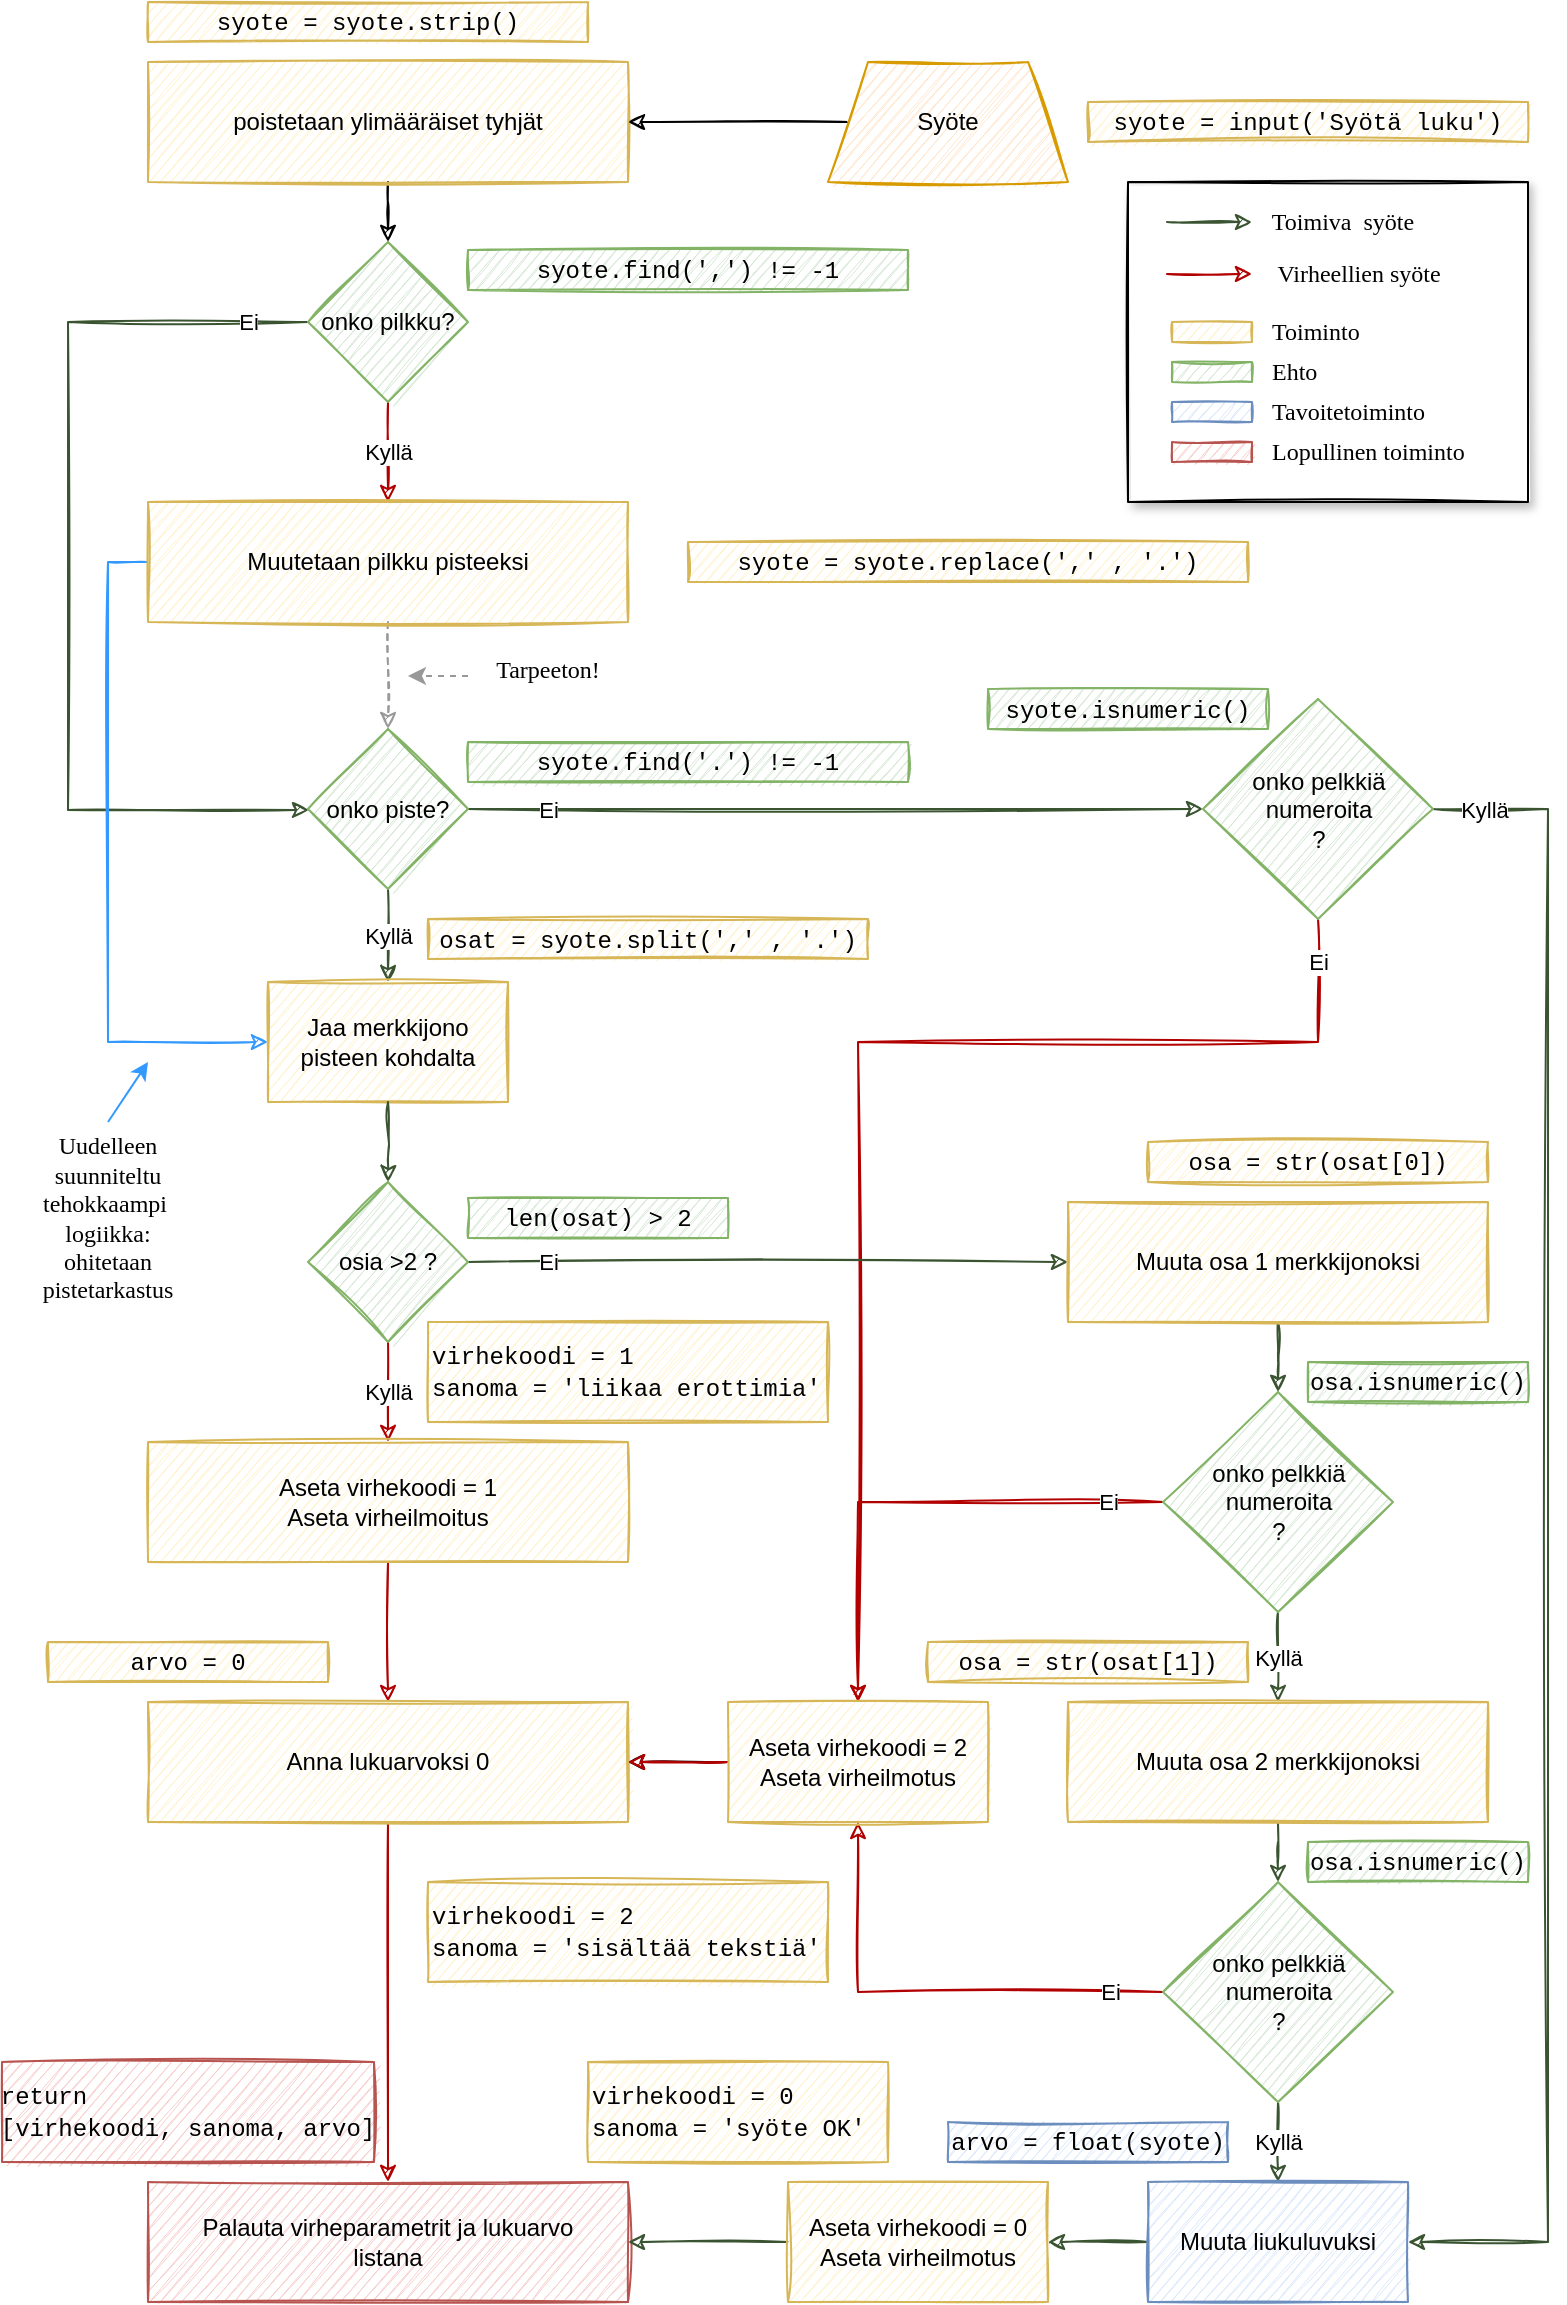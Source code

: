 <mxfile version="14.1.8" type="device"><diagram id="B_ygbVuG1tJIrcZZe6E6" name="Page-1"><mxGraphModel dx="2062" dy="1183" grid="1" gridSize="10" guides="1" tooltips="1" connect="1" arrows="1" fold="1" page="1" pageScale="1" pageWidth="827" pageHeight="1169" math="0" shadow="0"><root><mxCell id="0"/><mxCell id="1" parent="0"/><mxCell id="EZ4CUTpRs2Kny9BTrFit-94" value="Ei" style="edgeStyle=orthogonalEdgeStyle;rounded=0;sketch=1;orthogonalLoop=1;jettySize=auto;html=1;entryX=0.5;entryY=0;entryDx=0;entryDy=0;fillColor=#e51400;strokeColor=#B20000;" edge="1" parent="1" source="EZ4CUTpRs2Kny9BTrFit-90" target="EZ4CUTpRs2Kny9BTrFit-50"><mxGeometry x="-0.934" relative="1" as="geometry"><Array as="points"><mxPoint x="665" y="530"/><mxPoint x="435" y="530"/></Array><mxPoint y="1" as="offset"/></mxGeometry></mxCell><mxCell id="EZ4CUTpRs2Kny9BTrFit-5" style="edgeStyle=orthogonalEdgeStyle;rounded=0;orthogonalLoop=1;jettySize=auto;html=1;sketch=1;" edge="1" parent="1" source="EZ4CUTpRs2Kny9BTrFit-1" target="EZ4CUTpRs2Kny9BTrFit-2"><mxGeometry relative="1" as="geometry"/></mxCell><mxCell id="EZ4CUTpRs2Kny9BTrFit-1" value="poistetaan ylimääräiset tyhjät" style="rounded=0;whiteSpace=wrap;html=1;sketch=1;fillColor=#fff2cc;strokeColor=#d6b656;" vertex="1" parent="1"><mxGeometry x="80" y="40" width="240" height="60" as="geometry"/></mxCell><mxCell id="EZ4CUTpRs2Kny9BTrFit-6" value="Kyllä" style="edgeStyle=orthogonalEdgeStyle;rounded=0;orthogonalLoop=1;jettySize=auto;html=1;sketch=1;fillColor=#e51400;strokeColor=#B20000;" edge="1" parent="1" source="EZ4CUTpRs2Kny9BTrFit-2" target="EZ4CUTpRs2Kny9BTrFit-4"><mxGeometry relative="1" as="geometry"/></mxCell><mxCell id="EZ4CUTpRs2Kny9BTrFit-9" value="Ei" style="edgeStyle=orthogonalEdgeStyle;rounded=0;orthogonalLoop=1;jettySize=auto;html=1;sketch=1;fillColor=#6d8764;strokeColor=#3A5431;" edge="1" parent="1" source="EZ4CUTpRs2Kny9BTrFit-2" target="EZ4CUTpRs2Kny9BTrFit-7"><mxGeometry x="-0.876" relative="1" as="geometry"><Array as="points"><mxPoint x="40" y="170"/><mxPoint x="40" y="414"/></Array><mxPoint as="offset"/></mxGeometry></mxCell><mxCell id="EZ4CUTpRs2Kny9BTrFit-2" value="onko pilkku?" style="rhombus;whiteSpace=wrap;html=1;sketch=1;fillColor=#d5e8d4;strokeColor=#82b366;" vertex="1" parent="1"><mxGeometry x="160" y="130" width="80" height="80" as="geometry"/></mxCell><mxCell id="EZ4CUTpRs2Kny9BTrFit-110" style="edgeStyle=orthogonalEdgeStyle;rounded=0;sketch=1;orthogonalLoop=1;jettySize=auto;html=1;entryX=0;entryY=0.5;entryDx=0;entryDy=0;strokeWidth=1;strokeColor=#3399FF;" edge="1" parent="1" source="EZ4CUTpRs2Kny9BTrFit-4" target="EZ4CUTpRs2Kny9BTrFit-10"><mxGeometry relative="1" as="geometry"><Array as="points"><mxPoint x="60" y="290"/><mxPoint x="60" y="530"/></Array></mxGeometry></mxCell><mxCell id="EZ4CUTpRs2Kny9BTrFit-114" style="edgeStyle=orthogonalEdgeStyle;rounded=0;sketch=1;orthogonalLoop=1;jettySize=auto;html=1;entryX=0.5;entryY=0;entryDx=0;entryDy=0;strokeWidth=1;fontFamily=Comic Sans MS;dashed=1;strokeColor=#999999;" edge="1" parent="1" source="EZ4CUTpRs2Kny9BTrFit-4" target="EZ4CUTpRs2Kny9BTrFit-7"><mxGeometry relative="1" as="geometry"/></mxCell><mxCell id="EZ4CUTpRs2Kny9BTrFit-4" value="Muutetaan pilkku pisteeksi" style="rounded=0;whiteSpace=wrap;html=1;sketch=1;fillColor=#fff2cc;strokeColor=#d6b656;" vertex="1" parent="1"><mxGeometry x="80" y="260" width="240" height="60" as="geometry"/></mxCell><mxCell id="EZ4CUTpRs2Kny9BTrFit-11" value="Kyllä" style="edgeStyle=orthogonalEdgeStyle;rounded=0;orthogonalLoop=1;jettySize=auto;html=1;sketch=1;fillColor=#6d8764;strokeColor=#3A5431;" edge="1" parent="1" source="EZ4CUTpRs2Kny9BTrFit-7" target="EZ4CUTpRs2Kny9BTrFit-10"><mxGeometry relative="1" as="geometry"/></mxCell><mxCell id="EZ4CUTpRs2Kny9BTrFit-16" value="Kyllä" style="edgeStyle=orthogonalEdgeStyle;rounded=0;orthogonalLoop=1;jettySize=auto;html=1;sketch=1;entryX=1;entryY=0.5;entryDx=0;entryDy=0;fillColor=#6d8764;strokeColor=#3A5431;strokeWidth=1;" edge="1" parent="1" source="EZ4CUTpRs2Kny9BTrFit-90" target="EZ4CUTpRs2Kny9BTrFit-48"><mxGeometry x="-0.94" relative="1" as="geometry"><mxPoint x="740" y="1050" as="targetPoint"/><Array as="points"><mxPoint x="780" y="414"/><mxPoint x="780" y="1130"/></Array><mxPoint as="offset"/></mxGeometry></mxCell><mxCell id="EZ4CUTpRs2Kny9BTrFit-92" value="Ei" style="edgeStyle=orthogonalEdgeStyle;rounded=0;sketch=1;orthogonalLoop=1;jettySize=auto;html=1;fillColor=#6d8764;strokeColor=#3A5431;" edge="1" parent="1" source="EZ4CUTpRs2Kny9BTrFit-7" target="EZ4CUTpRs2Kny9BTrFit-90"><mxGeometry x="-0.782" relative="1" as="geometry"><mxPoint as="offset"/></mxGeometry></mxCell><mxCell id="EZ4CUTpRs2Kny9BTrFit-7" value="onko piste?" style="rhombus;whiteSpace=wrap;html=1;sketch=1;fillColor=#d5e8d4;strokeColor=#82b366;" vertex="1" parent="1"><mxGeometry x="160" y="373.5" width="80" height="80" as="geometry"/></mxCell><mxCell id="EZ4CUTpRs2Kny9BTrFit-10" value="Jaa merkkijono pisteen kohdalta" style="rounded=0;whiteSpace=wrap;html=1;sketch=1;fillColor=#fff2cc;strokeColor=#d6b656;" vertex="1" parent="1"><mxGeometry x="140" y="500" width="120" height="60" as="geometry"/></mxCell><mxCell id="EZ4CUTpRs2Kny9BTrFit-25" value="Kyllä" style="edgeStyle=orthogonalEdgeStyle;rounded=0;orthogonalLoop=1;jettySize=auto;html=1;sketch=1;fillColor=#e51400;strokeColor=#B20000;" edge="1" parent="1" source="EZ4CUTpRs2Kny9BTrFit-26" target="EZ4CUTpRs2Kny9BTrFit-30"><mxGeometry relative="1" as="geometry"/></mxCell><mxCell id="EZ4CUTpRs2Kny9BTrFit-33" value="Ei" style="edgeStyle=orthogonalEdgeStyle;rounded=0;orthogonalLoop=1;jettySize=auto;html=1;sketch=1;fillColor=#6d8764;strokeColor=#3A5431;" edge="1" parent="1" source="EZ4CUTpRs2Kny9BTrFit-26" target="EZ4CUTpRs2Kny9BTrFit-32"><mxGeometry x="-0.733" relative="1" as="geometry"><mxPoint as="offset"/></mxGeometry></mxCell><mxCell id="EZ4CUTpRs2Kny9BTrFit-26" value="osia &amp;gt;2 ?" style="rhombus;whiteSpace=wrap;html=1;sketch=1;fillColor=#d5e8d4;strokeColor=#82b366;" vertex="1" parent="1"><mxGeometry x="160" y="600" width="80" height="80" as="geometry"/></mxCell><mxCell id="EZ4CUTpRs2Kny9BTrFit-27" style="edgeStyle=orthogonalEdgeStyle;rounded=0;orthogonalLoop=1;jettySize=auto;html=1;sketch=1;fillColor=#6d8764;strokeColor=#3A5431;" edge="1" parent="1" target="EZ4CUTpRs2Kny9BTrFit-26"><mxGeometry relative="1" as="geometry"><mxPoint x="200" y="560" as="sourcePoint"/></mxGeometry></mxCell><mxCell id="EZ4CUTpRs2Kny9BTrFit-29" style="edgeStyle=orthogonalEdgeStyle;rounded=0;orthogonalLoop=1;jettySize=auto;html=1;sketch=1;fillColor=#e51400;strokeColor=#B20000;" edge="1" parent="1" source="EZ4CUTpRs2Kny9BTrFit-30" target="EZ4CUTpRs2Kny9BTrFit-31"><mxGeometry relative="1" as="geometry"/></mxCell><mxCell id="EZ4CUTpRs2Kny9BTrFit-30" value="Aseta virhekoodi = 1&lt;br&gt;Aseta virheilmoitus" style="rounded=0;whiteSpace=wrap;html=1;sketch=1;fillColor=#fff2cc;strokeColor=#d6b656;" vertex="1" parent="1"><mxGeometry x="80" y="730" width="240" height="60" as="geometry"/></mxCell><mxCell id="EZ4CUTpRs2Kny9BTrFit-47" style="edgeStyle=orthogonalEdgeStyle;rounded=0;orthogonalLoop=1;jettySize=auto;html=1;sketch=1;fillColor=#e51400;strokeColor=#B20000;" edge="1" parent="1" source="EZ4CUTpRs2Kny9BTrFit-31" target="EZ4CUTpRs2Kny9BTrFit-46"><mxGeometry relative="1" as="geometry"/></mxCell><mxCell id="EZ4CUTpRs2Kny9BTrFit-31" value="Anna lukuarvoksi 0" style="rounded=0;whiteSpace=wrap;html=1;sketch=1;fillColor=#fff2cc;strokeColor=#d6b656;" vertex="1" parent="1"><mxGeometry x="80" y="860" width="240" height="60" as="geometry"/></mxCell><mxCell id="EZ4CUTpRs2Kny9BTrFit-38" style="edgeStyle=orthogonalEdgeStyle;rounded=0;orthogonalLoop=1;jettySize=auto;html=1;sketch=1;fillColor=#6d8764;strokeColor=#3A5431;" edge="1" parent="1" source="EZ4CUTpRs2Kny9BTrFit-32" target="EZ4CUTpRs2Kny9BTrFit-37"><mxGeometry relative="1" as="geometry"/></mxCell><mxCell id="EZ4CUTpRs2Kny9BTrFit-32" value="Muuta osa 1 merkkijonoksi" style="rounded=0;whiteSpace=wrap;html=1;sketch=1;fillColor=#fff2cc;strokeColor=#d6b656;" vertex="1" parent="1"><mxGeometry x="540" y="610" width="210" height="60" as="geometry"/></mxCell><mxCell id="EZ4CUTpRs2Kny9BTrFit-41" value="Kyllä" style="edgeStyle=orthogonalEdgeStyle;rounded=0;orthogonalLoop=1;jettySize=auto;html=1;sketch=1;fillColor=#6d8764;strokeColor=#3A5431;" edge="1" parent="1" source="EZ4CUTpRs2Kny9BTrFit-37" target="EZ4CUTpRs2Kny9BTrFit-40"><mxGeometry relative="1" as="geometry"/></mxCell><mxCell id="EZ4CUTpRs2Kny9BTrFit-51" value="Ei" style="edgeStyle=orthogonalEdgeStyle;rounded=0;orthogonalLoop=1;jettySize=auto;html=1;sketch=1;fillColor=#e51400;strokeColor=#B20000;" edge="1" parent="1" source="EZ4CUTpRs2Kny9BTrFit-37" target="EZ4CUTpRs2Kny9BTrFit-50"><mxGeometry x="-0.782" relative="1" as="geometry"><mxPoint as="offset"/></mxGeometry></mxCell><mxCell id="EZ4CUTpRs2Kny9BTrFit-37" value="onko pelkkiä numeroita&lt;br&gt;?" style="rhombus;whiteSpace=wrap;html=1;sketch=1;fillColor=#d5e8d4;strokeColor=#82b366;" vertex="1" parent="1"><mxGeometry x="587.5" y="705" width="115" height="110" as="geometry"/></mxCell><mxCell id="EZ4CUTpRs2Kny9BTrFit-43" style="edgeStyle=orthogonalEdgeStyle;rounded=0;orthogonalLoop=1;jettySize=auto;html=1;entryX=0.5;entryY=0;entryDx=0;entryDy=0;sketch=1;fillColor=#6d8764;strokeColor=#3A5431;" edge="1" parent="1" source="EZ4CUTpRs2Kny9BTrFit-40" target="EZ4CUTpRs2Kny9BTrFit-42"><mxGeometry relative="1" as="geometry"/></mxCell><mxCell id="EZ4CUTpRs2Kny9BTrFit-40" value="Muuta osa 2 merkkijonoksi" style="rounded=0;whiteSpace=wrap;html=1;sketch=1;fillColor=#fff2cc;strokeColor=#d6b656;" vertex="1" parent="1"><mxGeometry x="540" y="860" width="210" height="60" as="geometry"/></mxCell><mxCell id="EZ4CUTpRs2Kny9BTrFit-49" value="Kyllä" style="edgeStyle=orthogonalEdgeStyle;rounded=0;orthogonalLoop=1;jettySize=auto;html=1;sketch=1;fillColor=#6d8764;strokeColor=#3A5431;" edge="1" parent="1" source="EZ4CUTpRs2Kny9BTrFit-42" target="EZ4CUTpRs2Kny9BTrFit-48"><mxGeometry relative="1" as="geometry"/></mxCell><mxCell id="EZ4CUTpRs2Kny9BTrFit-55" value="Ei" style="edgeStyle=orthogonalEdgeStyle;rounded=0;orthogonalLoop=1;jettySize=auto;html=1;entryX=0.5;entryY=1;entryDx=0;entryDy=0;sketch=1;fillColor=#e51400;strokeColor=#B20000;" edge="1" parent="1" source="EZ4CUTpRs2Kny9BTrFit-42" target="EZ4CUTpRs2Kny9BTrFit-50"><mxGeometry x="-0.768" relative="1" as="geometry"><mxPoint x="530" y="1005" as="targetPoint"/><mxPoint x="1" as="offset"/></mxGeometry></mxCell><mxCell id="EZ4CUTpRs2Kny9BTrFit-42" value="onko pelkkiä numeroita&lt;br&gt;?" style="rhombus;whiteSpace=wrap;html=1;sketch=1;fillColor=#d5e8d4;strokeColor=#82b366;" vertex="1" parent="1"><mxGeometry x="587.5" y="950" width="115" height="110" as="geometry"/></mxCell><mxCell id="EZ4CUTpRs2Kny9BTrFit-46" value="Palauta virheparametrit ja lukuarvo&lt;br&gt;listana" style="rounded=0;whiteSpace=wrap;html=1;sketch=1;fillColor=#f8cecc;strokeColor=#b85450;" vertex="1" parent="1"><mxGeometry x="80" y="1100" width="240" height="60" as="geometry"/></mxCell><mxCell id="EZ4CUTpRs2Kny9BTrFit-59" style="edgeStyle=orthogonalEdgeStyle;rounded=0;orthogonalLoop=1;jettySize=auto;html=1;sketch=1;fillColor=#6d8764;strokeColor=#3A5431;" edge="1" parent="1" source="EZ4CUTpRs2Kny9BTrFit-48" target="EZ4CUTpRs2Kny9BTrFit-57"><mxGeometry relative="1" as="geometry"/></mxCell><mxCell id="EZ4CUTpRs2Kny9BTrFit-48" value="Muuta liukuluvuksi" style="rounded=0;whiteSpace=wrap;html=1;sketch=1;fillColor=#dae8fc;strokeColor=#6c8ebf;" vertex="1" parent="1"><mxGeometry x="580" y="1100" width="130" height="60" as="geometry"/></mxCell><mxCell id="EZ4CUTpRs2Kny9BTrFit-62" style="edgeStyle=orthogonalEdgeStyle;rounded=0;orthogonalLoop=1;jettySize=auto;html=1;sketch=1;" edge="1" parent="1" source="EZ4CUTpRs2Kny9BTrFit-50" target="EZ4CUTpRs2Kny9BTrFit-31"><mxGeometry relative="1" as="geometry"/></mxCell><mxCell id="EZ4CUTpRs2Kny9BTrFit-99" value="" style="edgeStyle=orthogonalEdgeStyle;rounded=0;sketch=1;orthogonalLoop=1;jettySize=auto;html=1;strokeColor=#B20000;strokeWidth=1;fillColor=#e51400;" edge="1" parent="1" source="EZ4CUTpRs2Kny9BTrFit-50" target="EZ4CUTpRs2Kny9BTrFit-31"><mxGeometry relative="1" as="geometry"/></mxCell><mxCell id="EZ4CUTpRs2Kny9BTrFit-50" value="Aseta virhekoodi = 2&lt;br&gt;Aseta virheilmotus" style="rounded=0;whiteSpace=wrap;html=1;sketch=1;fillColor=#fff2cc;strokeColor=#d6b656;" vertex="1" parent="1"><mxGeometry x="370" y="860" width="130" height="60" as="geometry"/></mxCell><mxCell id="EZ4CUTpRs2Kny9BTrFit-58" style="edgeStyle=orthogonalEdgeStyle;rounded=0;orthogonalLoop=1;jettySize=auto;html=1;sketch=1;fillColor=#6d8764;strokeColor=#3A5431;" edge="1" parent="1" source="EZ4CUTpRs2Kny9BTrFit-57" target="EZ4CUTpRs2Kny9BTrFit-46"><mxGeometry relative="1" as="geometry"/></mxCell><mxCell id="EZ4CUTpRs2Kny9BTrFit-57" value="Aseta virhekoodi = 0&lt;br&gt;Aseta virheilmotus" style="rounded=0;whiteSpace=wrap;html=1;sketch=1;fillColor=#fff2cc;strokeColor=#d6b656;" vertex="1" parent="1"><mxGeometry x="400" y="1100" width="130" height="60" as="geometry"/></mxCell><mxCell id="EZ4CUTpRs2Kny9BTrFit-61" style="edgeStyle=orthogonalEdgeStyle;rounded=0;orthogonalLoop=1;jettySize=auto;html=1;sketch=1;" edge="1" parent="1" source="EZ4CUTpRs2Kny9BTrFit-60" target="EZ4CUTpRs2Kny9BTrFit-1"><mxGeometry relative="1" as="geometry"/></mxCell><mxCell id="EZ4CUTpRs2Kny9BTrFit-60" value="Syöte" style="shape=trapezoid;perimeter=trapezoidPerimeter;whiteSpace=wrap;html=1;fixedSize=1;sketch=1;fillColor=#ffe6cc;strokeColor=#d79b00;" vertex="1" parent="1"><mxGeometry x="420" y="40" width="120" height="60" as="geometry"/></mxCell><mxCell id="EZ4CUTpRs2Kny9BTrFit-63" value="&lt;font face=&quot;Courier New&quot;&gt;syote = input('Syötä luku')&lt;/font&gt;" style="text;html=1;strokeColor=#d6b656;fillColor=#fff2cc;align=center;verticalAlign=middle;whiteSpace=wrap;rounded=0;sketch=1;" vertex="1" parent="1"><mxGeometry x="550" y="60" width="220" height="20" as="geometry"/></mxCell><mxCell id="EZ4CUTpRs2Kny9BTrFit-64" value="&lt;font face=&quot;Courier New&quot;&gt;syote = syote.strip()&lt;/font&gt;" style="text;html=1;strokeColor=#d6b656;fillColor=#fff2cc;align=center;verticalAlign=middle;whiteSpace=wrap;rounded=0;sketch=1;" vertex="1" parent="1"><mxGeometry x="80" y="10" width="220" height="20" as="geometry"/></mxCell><mxCell id="EZ4CUTpRs2Kny9BTrFit-66" value="&lt;font face=&quot;Courier New&quot;&gt;syote = syote.replace(',' , '.')&lt;/font&gt;" style="text;html=1;strokeColor=#d6b656;fillColor=#fff2cc;align=center;verticalAlign=middle;whiteSpace=wrap;rounded=0;sketch=1;" vertex="1" parent="1"><mxGeometry x="350" y="280" width="280" height="20" as="geometry"/></mxCell><mxCell id="EZ4CUTpRs2Kny9BTrFit-70" value="&lt;font face=&quot;Courier New&quot;&gt;osat = syote.split(',' , '.')&lt;/font&gt;" style="text;html=1;strokeColor=#d6b656;fillColor=#fff2cc;align=center;verticalAlign=middle;whiteSpace=wrap;rounded=0;sketch=1;" vertex="1" parent="1"><mxGeometry x="220" y="468.5" width="220" height="20" as="geometry"/></mxCell><mxCell id="EZ4CUTpRs2Kny9BTrFit-72" value="&lt;font face=&quot;Courier New&quot;&gt;syote.find(',') != -1&lt;/font&gt;" style="text;html=1;strokeColor=#82b366;fillColor=#d5e8d4;align=center;verticalAlign=middle;whiteSpace=wrap;rounded=0;sketch=1;" vertex="1" parent="1"><mxGeometry x="240" y="134" width="220" height="20" as="geometry"/></mxCell><mxCell id="EZ4CUTpRs2Kny9BTrFit-73" value="&lt;font face=&quot;Courier New&quot;&gt;syote.find('.') != -1&lt;/font&gt;" style="text;html=1;strokeColor=#82b366;fillColor=#d5e8d4;align=center;verticalAlign=middle;whiteSpace=wrap;rounded=0;sketch=1;" vertex="1" parent="1"><mxGeometry x="240" y="380" width="220" height="20" as="geometry"/></mxCell><mxCell id="EZ4CUTpRs2Kny9BTrFit-74" value="&lt;font face=&quot;Courier New&quot;&gt;len(osat) &amp;gt; 2&lt;/font&gt;" style="text;html=1;strokeColor=#82b366;fillColor=#d5e8d4;align=center;verticalAlign=middle;whiteSpace=wrap;rounded=0;sketch=1;" vertex="1" parent="1"><mxGeometry x="240" y="608" width="130" height="20" as="geometry"/></mxCell><mxCell id="EZ4CUTpRs2Kny9BTrFit-75" value="&lt;font face=&quot;Courier New&quot;&gt;osa = str(osat[0])&lt;/font&gt;" style="text;html=1;strokeColor=#d6b656;fillColor=#fff2cc;align=center;verticalAlign=middle;whiteSpace=wrap;rounded=0;sketch=1;" vertex="1" parent="1"><mxGeometry x="580" y="580" width="170" height="20" as="geometry"/></mxCell><mxCell id="EZ4CUTpRs2Kny9BTrFit-76" value="&lt;font face=&quot;Courier New&quot;&gt;osa.isnumeric()&lt;/font&gt;" style="text;html=1;strokeColor=#82b366;fillColor=#d5e8d4;align=center;verticalAlign=middle;whiteSpace=wrap;rounded=0;sketch=1;" vertex="1" parent="1"><mxGeometry x="660" y="690" width="110" height="20" as="geometry"/></mxCell><mxCell id="EZ4CUTpRs2Kny9BTrFit-77" value="&lt;font face=&quot;Courier New&quot;&gt;osa = str(osat[1])&lt;/font&gt;" style="text;html=1;strokeColor=#d6b656;fillColor=#fff2cc;align=center;verticalAlign=middle;whiteSpace=wrap;rounded=0;sketch=1;" vertex="1" parent="1"><mxGeometry x="470" y="830" width="160" height="20" as="geometry"/></mxCell><mxCell id="EZ4CUTpRs2Kny9BTrFit-78" value="&lt;font face=&quot;Courier New&quot;&gt;syote.isnumeric()&lt;br&gt;&lt;/font&gt;" style="text;html=1;strokeColor=#82b366;fillColor=#d5e8d4;align=center;verticalAlign=middle;whiteSpace=wrap;rounded=0;sketch=1;" vertex="1" parent="1"><mxGeometry x="500" y="353.5" width="140" height="20" as="geometry"/></mxCell><mxCell id="EZ4CUTpRs2Kny9BTrFit-79" value="&lt;font face=&quot;Courier New&quot;&gt;arvo = float(syote)&lt;/font&gt;" style="text;html=1;strokeColor=#6c8ebf;fillColor=#dae8fc;align=center;verticalAlign=middle;whiteSpace=wrap;rounded=0;sketch=1;" vertex="1" parent="1"><mxGeometry x="480" y="1070" width="140" height="20" as="geometry"/></mxCell><mxCell id="EZ4CUTpRs2Kny9BTrFit-80" value="&lt;font face=&quot;Courier New&quot;&gt;virhekoodi = 1&lt;br&gt;sanoma = 'liikaa erottimia'&lt;br&gt;&lt;/font&gt;" style="text;html=1;strokeColor=#d6b656;fillColor=#fff2cc;align=left;verticalAlign=middle;whiteSpace=wrap;rounded=0;sketch=1;" vertex="1" parent="1"><mxGeometry x="220" y="670" width="200" height="50" as="geometry"/></mxCell><mxCell id="EZ4CUTpRs2Kny9BTrFit-81" value="&lt;font face=&quot;Courier New&quot;&gt;virhekoodi = 2&lt;br&gt;sanoma = 'sisältää tekstiä'&lt;br&gt;&lt;/font&gt;" style="text;html=1;strokeColor=#d6b656;fillColor=#fff2cc;align=left;verticalAlign=middle;whiteSpace=wrap;rounded=0;sketch=1;" vertex="1" parent="1"><mxGeometry x="220" y="950" width="200" height="50" as="geometry"/></mxCell><mxCell id="EZ4CUTpRs2Kny9BTrFit-82" value="&lt;font face=&quot;Courier New&quot;&gt;arvo = 0&lt;/font&gt;" style="text;html=1;strokeColor=#d6b656;fillColor=#fff2cc;align=center;verticalAlign=middle;whiteSpace=wrap;rounded=0;sketch=1;" vertex="1" parent="1"><mxGeometry x="30" y="830" width="140" height="20" as="geometry"/></mxCell><mxCell id="EZ4CUTpRs2Kny9BTrFit-83" value="&lt;font face=&quot;Courier New&quot;&gt;virhekoodi = 0&lt;br&gt;sanoma = 'syöte OK'&lt;br&gt;&lt;/font&gt;" style="text;html=1;strokeColor=#d6b656;fillColor=#fff2cc;align=left;verticalAlign=middle;whiteSpace=wrap;rounded=0;sketch=1;" vertex="1" parent="1"><mxGeometry x="300" y="1040" width="150" height="50" as="geometry"/></mxCell><mxCell id="EZ4CUTpRs2Kny9BTrFit-84" value="&lt;div style=&quot;text-align: left&quot;&gt;&lt;span style=&quot;font-family: &amp;#34;courier new&amp;#34;&quot;&gt;return [virhekoodi,&amp;nbsp;&lt;/span&gt;&lt;span style=&quot;font-family: &amp;#34;courier new&amp;#34;&quot;&gt;sanoma,&lt;/span&gt;&lt;span style=&quot;font-family: &amp;#34;courier new&amp;#34;&quot;&gt;&amp;nbsp;arvo]&lt;/span&gt;&lt;/div&gt;" style="text;html=1;strokeColor=#b85450;fillColor=#f8cecc;align=center;verticalAlign=middle;whiteSpace=wrap;rounded=0;sketch=1;" vertex="1" parent="1"><mxGeometry x="7" y="1040" width="186" height="50" as="geometry"/></mxCell><mxCell id="EZ4CUTpRs2Kny9BTrFit-90" value="onko pelkkiä numeroita&lt;br&gt;?" style="rhombus;whiteSpace=wrap;html=1;sketch=1;fillColor=#d5e8d4;strokeColor=#82b366;" vertex="1" parent="1"><mxGeometry x="607.5" y="358.5" width="115" height="110" as="geometry"/></mxCell><mxCell id="EZ4CUTpRs2Kny9BTrFit-93" value="&lt;font face=&quot;Courier New&quot;&gt;osa.isnumeric()&lt;/font&gt;" style="text;html=1;strokeColor=#82b366;fillColor=#d5e8d4;align=center;verticalAlign=middle;whiteSpace=wrap;rounded=0;sketch=1;" vertex="1" parent="1"><mxGeometry x="660" y="930" width="110" height="20" as="geometry"/></mxCell><mxCell id="EZ4CUTpRs2Kny9BTrFit-109" value="" style="group" vertex="1" connectable="0" parent="1"><mxGeometry x="570" y="100" width="200" height="160" as="geometry"/></mxCell><mxCell id="EZ4CUTpRs2Kny9BTrFit-108" value="" style="rounded=0;whiteSpace=wrap;html=1;sketch=1;align=left;shadow=1;" vertex="1" parent="EZ4CUTpRs2Kny9BTrFit-109"><mxGeometry width="200" height="160" as="geometry"/></mxCell><mxCell id="EZ4CUTpRs2Kny9BTrFit-95" value="" style="endArrow=classic;html=1;strokeWidth=1;fillColor=#6d8764;sketch=1;strokeColor=#3A5431;" edge="1" parent="EZ4CUTpRs2Kny9BTrFit-109"><mxGeometry width="50" height="50" relative="1" as="geometry"><mxPoint x="19.5" y="20" as="sourcePoint"/><mxPoint x="62" y="20" as="targetPoint"/></mxGeometry></mxCell><mxCell id="EZ4CUTpRs2Kny9BTrFit-96" value="&lt;font face=&quot;Comic Sans MS&quot;&gt;Toimiva&amp;nbsp; syöte&lt;/font&gt;" style="text;html=1;align=center;verticalAlign=middle;resizable=0;points=[];autosize=1;" vertex="1" parent="EZ4CUTpRs2Kny9BTrFit-109"><mxGeometry x="57" y="10" width="100" height="20" as="geometry"/></mxCell><mxCell id="EZ4CUTpRs2Kny9BTrFit-97" value="" style="endArrow=classic;html=1;strokeWidth=1;fillColor=#e51400;sketch=1;strokeColor=#B20000;" edge="1" parent="EZ4CUTpRs2Kny9BTrFit-109"><mxGeometry width="50" height="50" relative="1" as="geometry"><mxPoint x="19.5" y="46" as="sourcePoint"/><mxPoint x="62" y="46" as="targetPoint"/></mxGeometry></mxCell><mxCell id="EZ4CUTpRs2Kny9BTrFit-98" value="&lt;font face=&quot;Comic Sans MS&quot;&gt;Virheellien syöte&lt;/font&gt;" style="text;html=1;align=center;verticalAlign=middle;resizable=0;points=[];autosize=1;" vertex="1" parent="EZ4CUTpRs2Kny9BTrFit-109"><mxGeometry x="60" y="36" width="110" height="20" as="geometry"/></mxCell><mxCell id="EZ4CUTpRs2Kny9BTrFit-100" value="" style="rounded=0;whiteSpace=wrap;html=1;sketch=1;align=left;fillColor=#fff2cc;strokeColor=#d6b656;" vertex="1" parent="EZ4CUTpRs2Kny9BTrFit-109"><mxGeometry x="22" y="70" width="40" height="10" as="geometry"/></mxCell><mxCell id="EZ4CUTpRs2Kny9BTrFit-101" value="&lt;font face=&quot;Comic Sans MS&quot;&gt;Toiminto&lt;/font&gt;" style="text;html=1;align=left;verticalAlign=middle;resizable=0;points=[];autosize=1;" vertex="1" parent="EZ4CUTpRs2Kny9BTrFit-109"><mxGeometry x="69.5" y="65" width="60" height="20" as="geometry"/></mxCell><mxCell id="EZ4CUTpRs2Kny9BTrFit-102" value="" style="rounded=0;whiteSpace=wrap;html=1;sketch=1;align=left;fillColor=#d5e8d4;strokeColor=#82b366;" vertex="1" parent="EZ4CUTpRs2Kny9BTrFit-109"><mxGeometry x="22" y="90" width="40" height="10" as="geometry"/></mxCell><mxCell id="EZ4CUTpRs2Kny9BTrFit-103" value="&lt;font face=&quot;Comic Sans MS&quot;&gt;Ehto&lt;/font&gt;" style="text;html=1;align=left;verticalAlign=middle;resizable=0;points=[];autosize=1;" vertex="1" parent="EZ4CUTpRs2Kny9BTrFit-109"><mxGeometry x="69.5" y="85" width="40" height="20" as="geometry"/></mxCell><mxCell id="EZ4CUTpRs2Kny9BTrFit-104" value="" style="rounded=0;whiteSpace=wrap;html=1;sketch=1;align=left;fillColor=#dae8fc;strokeColor=#6c8ebf;" vertex="1" parent="EZ4CUTpRs2Kny9BTrFit-109"><mxGeometry x="22" y="110" width="40" height="10" as="geometry"/></mxCell><mxCell id="EZ4CUTpRs2Kny9BTrFit-105" value="&lt;font face=&quot;Comic Sans MS&quot;&gt;Tavoitetoiminto&lt;/font&gt;" style="text;html=1;align=left;verticalAlign=middle;resizable=0;points=[];autosize=1;" vertex="1" parent="EZ4CUTpRs2Kny9BTrFit-109"><mxGeometry x="69.5" y="105" width="100" height="20" as="geometry"/></mxCell><mxCell id="EZ4CUTpRs2Kny9BTrFit-106" value="" style="rounded=0;whiteSpace=wrap;html=1;sketch=1;align=left;fillColor=#f8cecc;strokeColor=#b85450;" vertex="1" parent="EZ4CUTpRs2Kny9BTrFit-109"><mxGeometry x="22" y="130" width="40" height="10" as="geometry"/></mxCell><mxCell id="EZ4CUTpRs2Kny9BTrFit-107" value="&lt;font face=&quot;Comic Sans MS&quot;&gt;Lopullinen toiminto&lt;/font&gt;" style="text;html=1;align=left;verticalAlign=middle;resizable=0;points=[];autosize=1;" vertex="1" parent="EZ4CUTpRs2Kny9BTrFit-109"><mxGeometry x="69.5" y="125" width="120" height="20" as="geometry"/></mxCell><mxCell id="EZ4CUTpRs2Kny9BTrFit-111" value="Uudelleen suunniteltu&lt;br&gt;tehokkaampi&amp;nbsp;&lt;br&gt;logiikka: ohitetaan&lt;br&gt;pistetarkastus" style="text;html=1;strokeColor=none;fillColor=none;align=center;verticalAlign=middle;whiteSpace=wrap;rounded=0;shadow=1;sketch=1;fontFamily=Comic Sans MS;" vertex="1" parent="1"><mxGeometry x="40" y="608" width="40" height="20" as="geometry"/></mxCell><mxCell id="EZ4CUTpRs2Kny9BTrFit-113" value="" style="endArrow=classic;html=1;strokeColor=#3399FF;strokeWidth=1;fontFamily=Comic Sans MS;" edge="1" parent="1"><mxGeometry width="50" height="50" relative="1" as="geometry"><mxPoint x="60" y="570" as="sourcePoint"/><mxPoint x="80" y="540" as="targetPoint"/></mxGeometry></mxCell><mxCell id="EZ4CUTpRs2Kny9BTrFit-117" value="Tarpeeton!" style="text;html=1;strokeColor=none;fillColor=none;align=center;verticalAlign=middle;whiteSpace=wrap;rounded=0;shadow=1;sketch=1;fontFamily=Comic Sans MS;" vertex="1" parent="1"><mxGeometry x="260" y="333.5" width="40" height="20" as="geometry"/></mxCell><mxCell id="EZ4CUTpRs2Kny9BTrFit-118" value="" style="endArrow=classic;html=1;dashed=1;strokeColor=#999999;strokeWidth=1;fontFamily=Comic Sans MS;" edge="1" parent="1"><mxGeometry width="50" height="50" relative="1" as="geometry"><mxPoint x="240" y="347" as="sourcePoint"/><mxPoint x="210" y="347" as="targetPoint"/></mxGeometry></mxCell></root></mxGraphModel></diagram></mxfile>